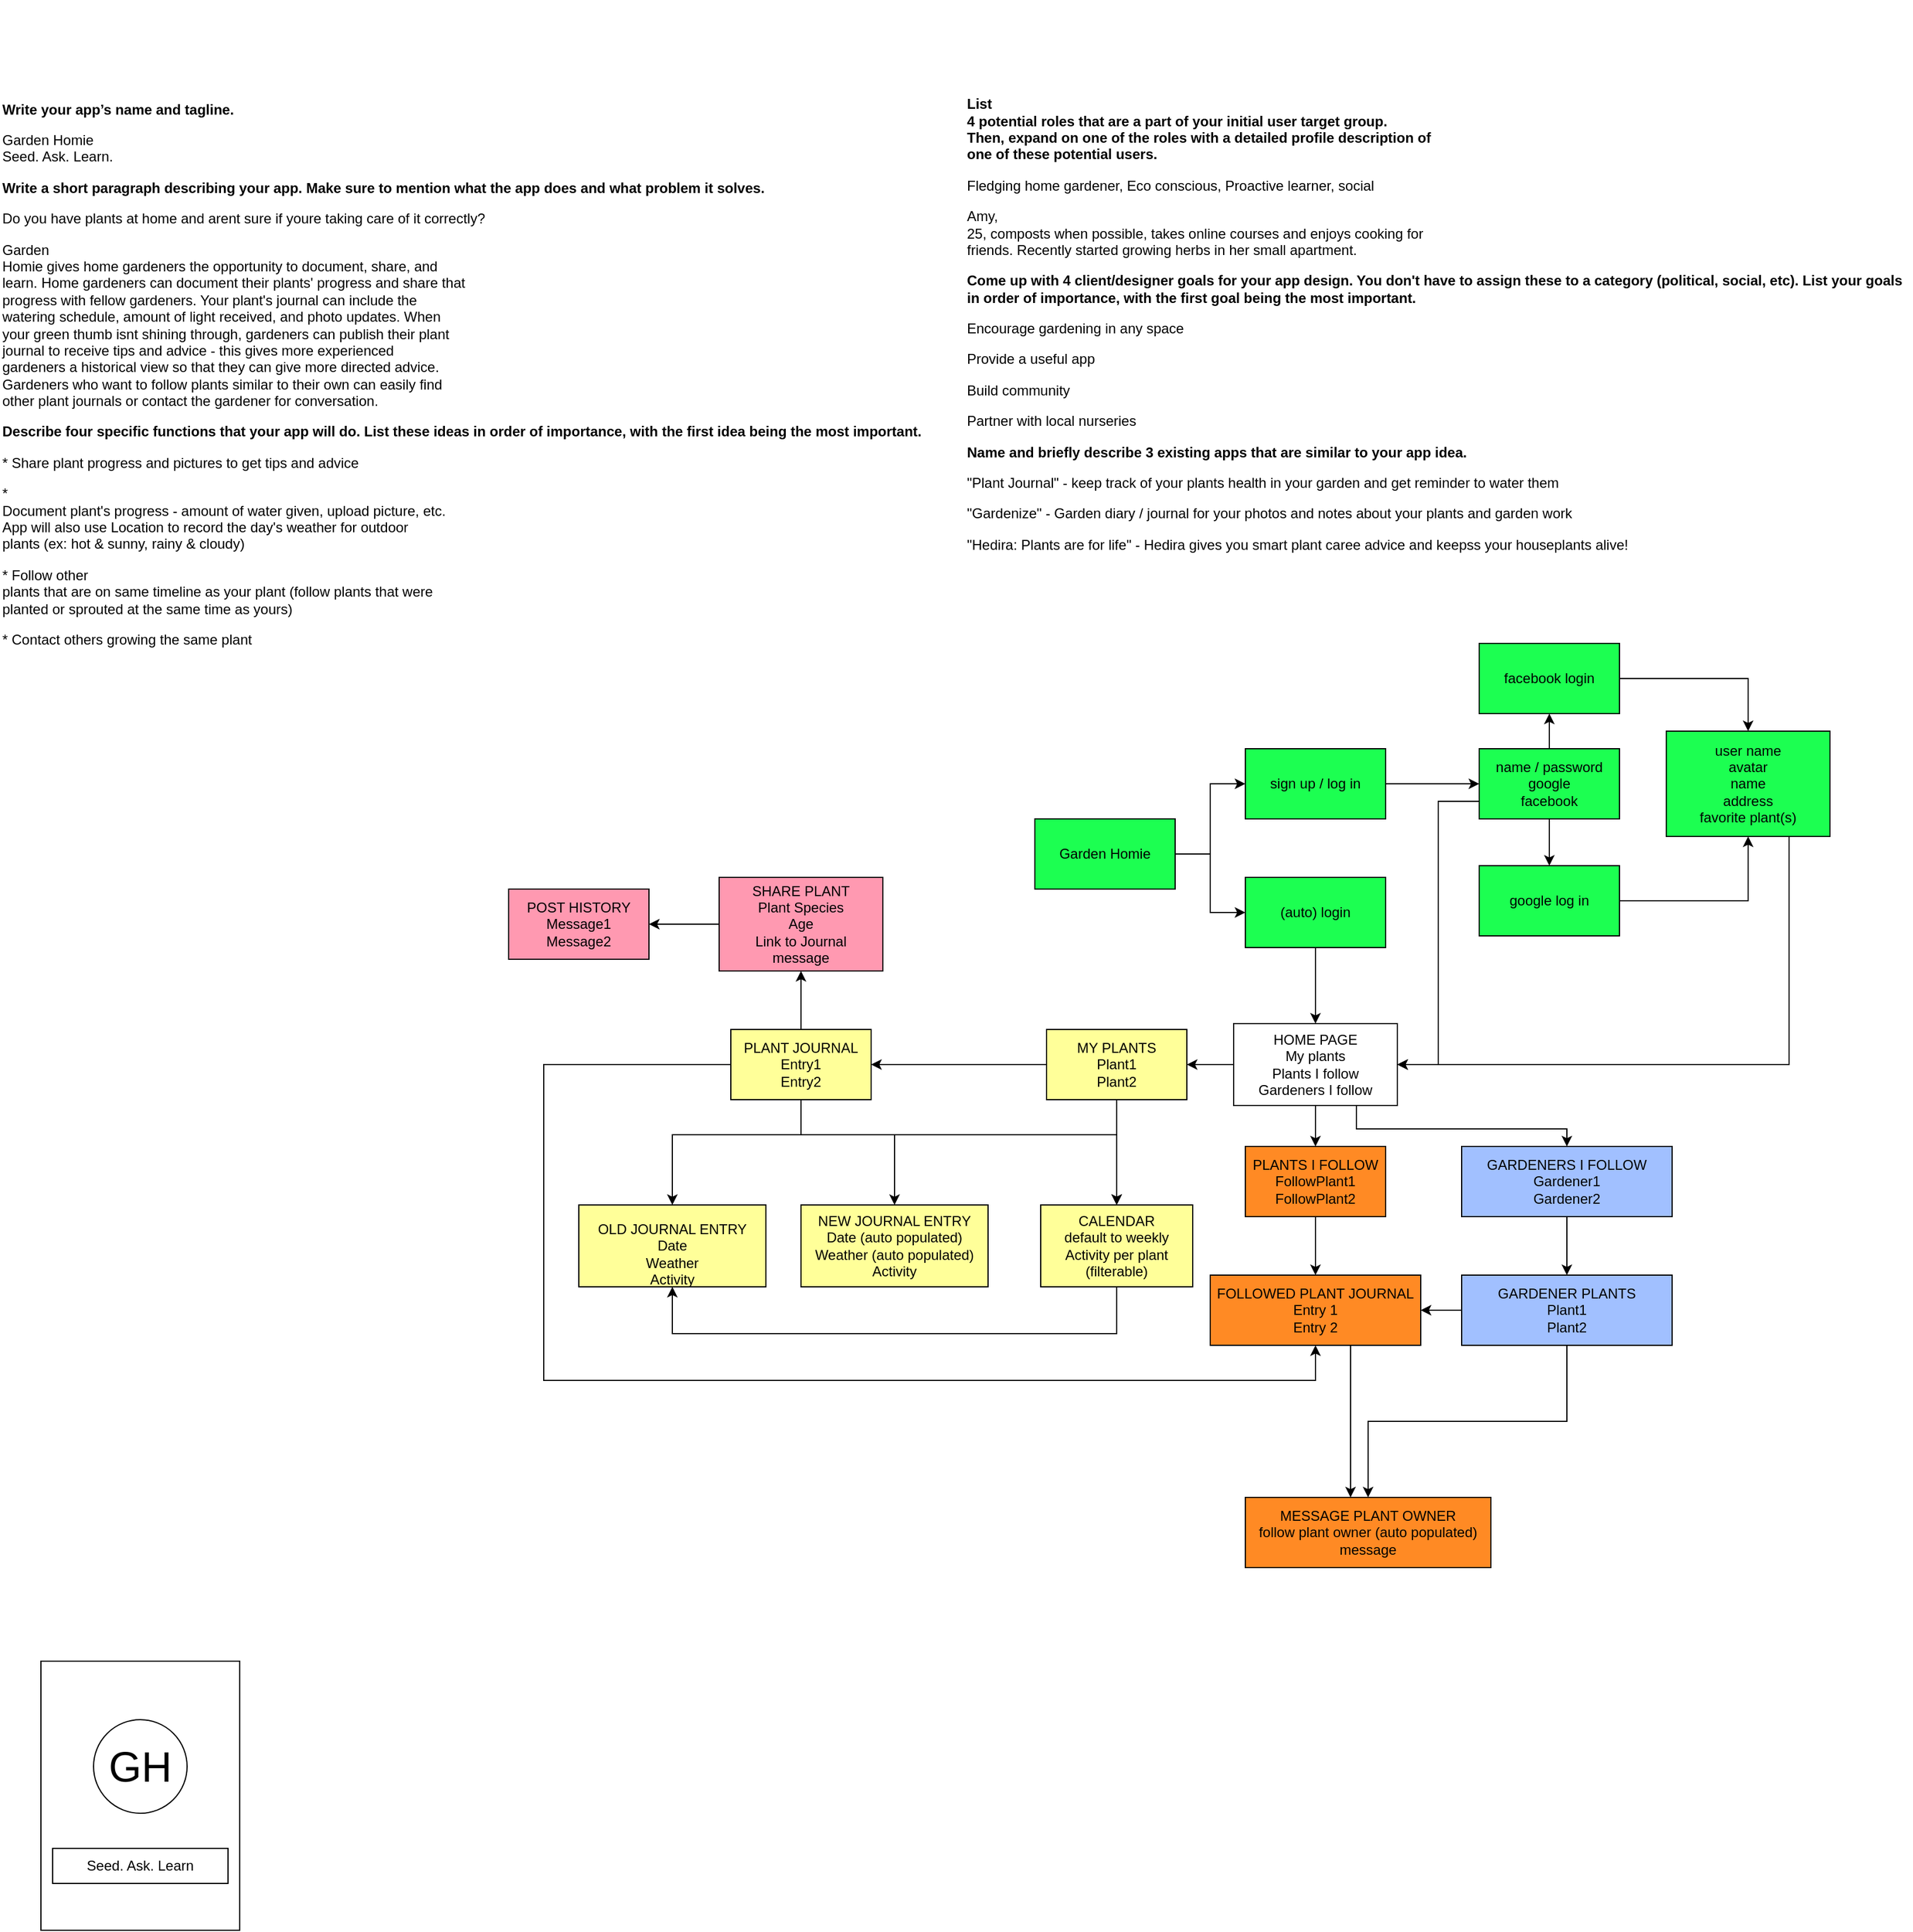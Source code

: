 <mxfile version="14.9.2" type="github">
  <diagram id="CQyOexqPq6gr7FJSv8FF" name="Page-1">
    <mxGraphModel dx="2444" dy="1930" grid="1" gridSize="10" guides="1" tooltips="1" connect="1" arrows="1" fold="1" page="1" pageScale="1" pageWidth="850" pageHeight="1100" math="0" shadow="0">
      <root>
        <mxCell id="0" />
        <mxCell id="1" parent="0" />
        <mxCell id="KITL4lFhzF9J-F4XIXAp-3" value="" style="rounded=0;whiteSpace=wrap;html=1;" vertex="1" parent="1">
          <mxGeometry x="-790" y="840" width="170" height="230" as="geometry" />
        </mxCell>
        <mxCell id="XGdDNyjExfLadk1-2Jc7-36" value="" style="edgeStyle=orthogonalEdgeStyle;rounded=0;orthogonalLoop=1;jettySize=auto;html=1;" parent="1" source="XGdDNyjExfLadk1-2Jc7-1" target="XGdDNyjExfLadk1-2Jc7-34" edge="1">
          <mxGeometry relative="1" as="geometry" />
        </mxCell>
        <mxCell id="XGdDNyjExfLadk1-2Jc7-1" value="(auto) login" style="rounded=0;whiteSpace=wrap;html=1;fillColor=#1CFF51;" parent="1" vertex="1">
          <mxGeometry x="240" y="170" width="120" height="60" as="geometry" />
        </mxCell>
        <mxCell id="XGdDNyjExfLadk1-2Jc7-8" value="" style="edgeStyle=orthogonalEdgeStyle;rounded=0;orthogonalLoop=1;jettySize=auto;html=1;" parent="1" source="XGdDNyjExfLadk1-2Jc7-2" target="XGdDNyjExfLadk1-2Jc7-3" edge="1">
          <mxGeometry relative="1" as="geometry" />
        </mxCell>
        <mxCell id="XGdDNyjExfLadk1-2Jc7-2" value="sign up / log in" style="rounded=0;whiteSpace=wrap;html=1;fillColor=#1CFF51;" parent="1" vertex="1">
          <mxGeometry x="240" y="60" width="120" height="60" as="geometry" />
        </mxCell>
        <mxCell id="XGdDNyjExfLadk1-2Jc7-9" value="" style="edgeStyle=orthogonalEdgeStyle;rounded=0;orthogonalLoop=1;jettySize=auto;html=1;" parent="1" source="XGdDNyjExfLadk1-2Jc7-3" target="XGdDNyjExfLadk1-2Jc7-5" edge="1">
          <mxGeometry relative="1" as="geometry" />
        </mxCell>
        <mxCell id="XGdDNyjExfLadk1-2Jc7-10" value="" style="edgeStyle=orthogonalEdgeStyle;rounded=0;orthogonalLoop=1;jettySize=auto;html=1;" parent="1" source="XGdDNyjExfLadk1-2Jc7-3" target="XGdDNyjExfLadk1-2Jc7-4" edge="1">
          <mxGeometry relative="1" as="geometry" />
        </mxCell>
        <mxCell id="XGdDNyjExfLadk1-2Jc7-37" style="edgeStyle=orthogonalEdgeStyle;rounded=0;orthogonalLoop=1;jettySize=auto;html=1;exitX=0;exitY=0.75;exitDx=0;exitDy=0;entryX=1;entryY=0.5;entryDx=0;entryDy=0;" parent="1" source="XGdDNyjExfLadk1-2Jc7-3" target="XGdDNyjExfLadk1-2Jc7-34" edge="1">
          <mxGeometry relative="1" as="geometry" />
        </mxCell>
        <mxCell id="XGdDNyjExfLadk1-2Jc7-3" value="&lt;div&gt;name / password &lt;br&gt;&lt;/div&gt;&lt;div&gt;google&lt;/div&gt;&lt;div&gt;facebook&lt;br&gt;&lt;/div&gt;" style="rounded=0;whiteSpace=wrap;html=1;fillColor=#1CFF51;" parent="1" vertex="1">
          <mxGeometry x="440" y="60" width="120" height="60" as="geometry" />
        </mxCell>
        <mxCell id="XGdDNyjExfLadk1-2Jc7-16" style="edgeStyle=orthogonalEdgeStyle;rounded=0;orthogonalLoop=1;jettySize=auto;html=1;exitX=1;exitY=0.5;exitDx=0;exitDy=0;entryX=0.5;entryY=1;entryDx=0;entryDy=0;" parent="1" source="XGdDNyjExfLadk1-2Jc7-4" target="XGdDNyjExfLadk1-2Jc7-6" edge="1">
          <mxGeometry relative="1" as="geometry" />
        </mxCell>
        <mxCell id="XGdDNyjExfLadk1-2Jc7-4" value="google log in" style="rounded=0;whiteSpace=wrap;html=1;fillColor=#1CFF51;" parent="1" vertex="1">
          <mxGeometry x="440" y="160" width="120" height="60" as="geometry" />
        </mxCell>
        <mxCell id="XGdDNyjExfLadk1-2Jc7-14" style="edgeStyle=orthogonalEdgeStyle;rounded=0;orthogonalLoop=1;jettySize=auto;html=1;exitX=1;exitY=0.5;exitDx=0;exitDy=0;entryX=0.5;entryY=0;entryDx=0;entryDy=0;" parent="1" source="XGdDNyjExfLadk1-2Jc7-5" target="XGdDNyjExfLadk1-2Jc7-6" edge="1">
          <mxGeometry relative="1" as="geometry" />
        </mxCell>
        <mxCell id="XGdDNyjExfLadk1-2Jc7-5" value="facebook login" style="rounded=0;whiteSpace=wrap;html=1;fillColor=#1CFF51;" parent="1" vertex="1">
          <mxGeometry x="440" y="-30" width="120" height="60" as="geometry" />
        </mxCell>
        <mxCell id="XGdDNyjExfLadk1-2Jc7-39" style="edgeStyle=orthogonalEdgeStyle;rounded=0;orthogonalLoop=1;jettySize=auto;html=1;exitX=0.75;exitY=1;exitDx=0;exitDy=0;entryX=1;entryY=0.5;entryDx=0;entryDy=0;" parent="1" source="XGdDNyjExfLadk1-2Jc7-6" target="XGdDNyjExfLadk1-2Jc7-34" edge="1">
          <mxGeometry relative="1" as="geometry" />
        </mxCell>
        <mxCell id="XGdDNyjExfLadk1-2Jc7-6" value="&lt;div&gt;user name&lt;/div&gt;&lt;div&gt;avatar&lt;br&gt;&lt;/div&gt;&lt;div&gt;name&lt;/div&gt;&lt;div&gt;address&lt;/div&gt;&lt;div&gt;favorite plant(s)&lt;/div&gt;" style="rounded=0;whiteSpace=wrap;html=1;fillColor=#1CFF51;" parent="1" vertex="1">
          <mxGeometry x="600" y="45" width="140" height="90" as="geometry" />
        </mxCell>
        <mxCell id="XGdDNyjExfLadk1-2Jc7-12" value="" style="edgeStyle=orthogonalEdgeStyle;rounded=0;orthogonalLoop=1;jettySize=auto;html=1;" parent="1" source="XGdDNyjExfLadk1-2Jc7-11" target="XGdDNyjExfLadk1-2Jc7-1" edge="1">
          <mxGeometry relative="1" as="geometry" />
        </mxCell>
        <mxCell id="XGdDNyjExfLadk1-2Jc7-13" style="edgeStyle=orthogonalEdgeStyle;rounded=0;orthogonalLoop=1;jettySize=auto;html=1;exitX=1;exitY=0.5;exitDx=0;exitDy=0;entryX=0;entryY=0.5;entryDx=0;entryDy=0;" parent="1" source="XGdDNyjExfLadk1-2Jc7-11" target="XGdDNyjExfLadk1-2Jc7-2" edge="1">
          <mxGeometry relative="1" as="geometry" />
        </mxCell>
        <mxCell id="XGdDNyjExfLadk1-2Jc7-11" value="Garden Homie" style="rounded=0;whiteSpace=wrap;html=1;fillColor=#1CFF51;" parent="1" vertex="1">
          <mxGeometry x="60" y="120" width="120" height="60" as="geometry" />
        </mxCell>
        <mxCell id="XGdDNyjExfLadk1-2Jc7-25" value="" style="edgeStyle=orthogonalEdgeStyle;rounded=0;orthogonalLoop=1;jettySize=auto;html=1;" parent="1" source="XGdDNyjExfLadk1-2Jc7-17" target="XGdDNyjExfLadk1-2Jc7-24" edge="1">
          <mxGeometry relative="1" as="geometry" />
        </mxCell>
        <mxCell id="XGdDNyjExfLadk1-2Jc7-32" style="edgeStyle=orthogonalEdgeStyle;rounded=0;orthogonalLoop=1;jettySize=auto;html=1;exitX=0.5;exitY=1;exitDx=0;exitDy=0;entryX=0.5;entryY=0;entryDx=0;entryDy=0;" parent="1" source="XGdDNyjExfLadk1-2Jc7-17" target="XGdDNyjExfLadk1-2Jc7-30" edge="1">
          <mxGeometry relative="1" as="geometry" />
        </mxCell>
        <mxCell id="XGdDNyjExfLadk1-2Jc7-17" value="&lt;div&gt;MY PLANTS&lt;/div&gt;&lt;div&gt;Plant1&lt;/div&gt;&lt;div&gt;Plant2&lt;br&gt;&lt;/div&gt;" style="rounded=0;whiteSpace=wrap;html=1;fillColor=#FFFF99;" parent="1" vertex="1">
          <mxGeometry x="70" y="300" width="120" height="60" as="geometry" />
        </mxCell>
        <mxCell id="XGdDNyjExfLadk1-2Jc7-27" value="" style="edgeStyle=orthogonalEdgeStyle;rounded=0;orthogonalLoop=1;jettySize=auto;html=1;" parent="1" source="XGdDNyjExfLadk1-2Jc7-24" target="XGdDNyjExfLadk1-2Jc7-26" edge="1">
          <mxGeometry relative="1" as="geometry">
            <Array as="points">
              <mxPoint x="-140" y="390" />
              <mxPoint x="-250" y="390" />
            </Array>
          </mxGeometry>
        </mxCell>
        <mxCell id="XGdDNyjExfLadk1-2Jc7-29" style="edgeStyle=orthogonalEdgeStyle;rounded=0;orthogonalLoop=1;jettySize=auto;html=1;exitX=0.5;exitY=1;exitDx=0;exitDy=0;entryX=0.5;entryY=0;entryDx=0;entryDy=0;" parent="1" source="XGdDNyjExfLadk1-2Jc7-24" target="XGdDNyjExfLadk1-2Jc7-28" edge="1">
          <mxGeometry relative="1" as="geometry">
            <Array as="points">
              <mxPoint x="-140" y="390" />
              <mxPoint x="-60" y="390" />
            </Array>
          </mxGeometry>
        </mxCell>
        <mxCell id="XGdDNyjExfLadk1-2Jc7-31" style="edgeStyle=orthogonalEdgeStyle;rounded=0;orthogonalLoop=1;jettySize=auto;html=1;exitX=0.5;exitY=1;exitDx=0;exitDy=0;" parent="1" source="XGdDNyjExfLadk1-2Jc7-24" target="XGdDNyjExfLadk1-2Jc7-30" edge="1">
          <mxGeometry relative="1" as="geometry">
            <Array as="points">
              <mxPoint x="-140" y="390" />
              <mxPoint x="130" y="390" />
            </Array>
          </mxGeometry>
        </mxCell>
        <mxCell id="XGdDNyjExfLadk1-2Jc7-46" style="edgeStyle=orthogonalEdgeStyle;rounded=0;orthogonalLoop=1;jettySize=auto;html=1;exitX=0;exitY=0.5;exitDx=0;exitDy=0;entryX=0.5;entryY=1;entryDx=0;entryDy=0;" parent="1" source="XGdDNyjExfLadk1-2Jc7-24" target="XGdDNyjExfLadk1-2Jc7-43" edge="1">
          <mxGeometry relative="1" as="geometry">
            <Array as="points">
              <mxPoint x="-360" y="330" />
              <mxPoint x="-360" y="600" />
              <mxPoint x="300" y="600" />
            </Array>
          </mxGeometry>
        </mxCell>
        <mxCell id="XGdDNyjExfLadk1-2Jc7-59" value="" style="edgeStyle=orthogonalEdgeStyle;rounded=0;orthogonalLoop=1;jettySize=auto;html=1;" parent="1" source="XGdDNyjExfLadk1-2Jc7-24" target="XGdDNyjExfLadk1-2Jc7-58" edge="1">
          <mxGeometry relative="1" as="geometry" />
        </mxCell>
        <mxCell id="XGdDNyjExfLadk1-2Jc7-24" value="&lt;div&gt;PLANT JOURNAL&lt;/div&gt;&lt;div&gt;Entry1&lt;/div&gt;&lt;div&gt;Entry2&lt;br&gt;&lt;/div&gt;" style="rounded=0;whiteSpace=wrap;html=1;fillColor=#FFFF99;" parent="1" vertex="1">
          <mxGeometry x="-200" y="300" width="120" height="60" as="geometry" />
        </mxCell>
        <mxCell id="XGdDNyjExfLadk1-2Jc7-26" value="&amp;nbsp;&lt;br&gt;&lt;div&gt;OLD JOURNAL ENTRY&lt;br&gt;&lt;/div&gt;&lt;div&gt;Date&lt;/div&gt;&lt;div&gt;Weather&lt;/div&gt;&lt;div&gt;Activity&lt;br&gt;&lt;/div&gt;" style="rounded=0;whiteSpace=wrap;html=1;fillColor=#FFFF99;" parent="1" vertex="1">
          <mxGeometry x="-330" y="450" width="160" height="70" as="geometry" />
        </mxCell>
        <mxCell id="XGdDNyjExfLadk1-2Jc7-28" value="&lt;div&gt;NEW JOURNAL ENTRY&lt;/div&gt;&lt;div&gt;Date (auto populated)&lt;br&gt;&lt;/div&gt;&lt;div&gt;Weather (auto populated)&lt;/div&gt;&lt;div&gt;Activity&lt;br&gt;&lt;/div&gt;" style="rounded=0;whiteSpace=wrap;html=1;fillColor=#FFFF99;" parent="1" vertex="1">
          <mxGeometry x="-140" y="450" width="160" height="70" as="geometry" />
        </mxCell>
        <mxCell id="XGdDNyjExfLadk1-2Jc7-33" style="edgeStyle=orthogonalEdgeStyle;rounded=0;orthogonalLoop=1;jettySize=auto;html=1;entryX=0.5;entryY=1;entryDx=0;entryDy=0;" parent="1" source="XGdDNyjExfLadk1-2Jc7-30" target="XGdDNyjExfLadk1-2Jc7-26" edge="1">
          <mxGeometry relative="1" as="geometry">
            <Array as="points">
              <mxPoint x="130" y="560" />
              <mxPoint x="-250" y="560" />
            </Array>
          </mxGeometry>
        </mxCell>
        <mxCell id="XGdDNyjExfLadk1-2Jc7-30" value="&lt;div&gt;CALENDAR&lt;/div&gt;&lt;div&gt;default to weekly&lt;br&gt;&lt;/div&gt;&lt;div&gt;Activity per plant (filterable)&lt;br&gt;&lt;/div&gt;" style="rounded=0;whiteSpace=wrap;html=1;fillColor=#FFFF99;" parent="1" vertex="1">
          <mxGeometry x="65" y="450" width="130" height="70" as="geometry" />
        </mxCell>
        <mxCell id="XGdDNyjExfLadk1-2Jc7-40" value="" style="edgeStyle=orthogonalEdgeStyle;rounded=0;orthogonalLoop=1;jettySize=auto;html=1;" parent="1" source="XGdDNyjExfLadk1-2Jc7-34" target="XGdDNyjExfLadk1-2Jc7-17" edge="1">
          <mxGeometry relative="1" as="geometry" />
        </mxCell>
        <mxCell id="XGdDNyjExfLadk1-2Jc7-42" style="edgeStyle=orthogonalEdgeStyle;rounded=0;orthogonalLoop=1;jettySize=auto;html=1;exitX=0.5;exitY=1;exitDx=0;exitDy=0;entryX=0.5;entryY=0;entryDx=0;entryDy=0;" parent="1" source="XGdDNyjExfLadk1-2Jc7-34" target="XGdDNyjExfLadk1-2Jc7-41" edge="1">
          <mxGeometry relative="1" as="geometry" />
        </mxCell>
        <mxCell id="XGdDNyjExfLadk1-2Jc7-52" style="edgeStyle=orthogonalEdgeStyle;rounded=0;orthogonalLoop=1;jettySize=auto;html=1;exitX=0.75;exitY=1;exitDx=0;exitDy=0;" parent="1" source="XGdDNyjExfLadk1-2Jc7-34" target="XGdDNyjExfLadk1-2Jc7-51" edge="1">
          <mxGeometry relative="1" as="geometry">
            <Array as="points">
              <mxPoint x="335" y="385" />
              <mxPoint x="515" y="385" />
            </Array>
          </mxGeometry>
        </mxCell>
        <mxCell id="XGdDNyjExfLadk1-2Jc7-34" value="&lt;div&gt;HOME PAGE&lt;/div&gt;&lt;div&gt;My plants&lt;/div&gt;&lt;div&gt;Plants I follow&lt;/div&gt;&lt;div&gt;Gardeners I follow&lt;br&gt;&lt;/div&gt;" style="rounded=0;whiteSpace=wrap;html=1;fillColor=#FFFFFF;" parent="1" vertex="1">
          <mxGeometry x="230" y="295" width="140" height="70" as="geometry" />
        </mxCell>
        <mxCell id="XGdDNyjExfLadk1-2Jc7-50" style="edgeStyle=orthogonalEdgeStyle;rounded=0;orthogonalLoop=1;jettySize=auto;html=1;exitX=0.5;exitY=1;exitDx=0;exitDy=0;" parent="1" source="XGdDNyjExfLadk1-2Jc7-41" target="XGdDNyjExfLadk1-2Jc7-43" edge="1">
          <mxGeometry relative="1" as="geometry" />
        </mxCell>
        <mxCell id="XGdDNyjExfLadk1-2Jc7-41" value="&lt;div&gt;PLANTS I FOLLOW&lt;/div&gt;&lt;div&gt;FollowPlant1&lt;/div&gt;&lt;div&gt;FollowPlant2&lt;br&gt;&lt;/div&gt;" style="rounded=0;whiteSpace=wrap;html=1;fillColor=#FF8A24;" parent="1" vertex="1">
          <mxGeometry x="240" y="400" width="120" height="60" as="geometry" />
        </mxCell>
        <mxCell id="XGdDNyjExfLadk1-2Jc7-53" style="edgeStyle=orthogonalEdgeStyle;rounded=0;orthogonalLoop=1;jettySize=auto;html=1;exitX=0.75;exitY=1;exitDx=0;exitDy=0;" parent="1" source="XGdDNyjExfLadk1-2Jc7-43" target="XGdDNyjExfLadk1-2Jc7-48" edge="1">
          <mxGeometry relative="1" as="geometry">
            <Array as="points">
              <mxPoint x="330" y="570" />
            </Array>
          </mxGeometry>
        </mxCell>
        <mxCell id="XGdDNyjExfLadk1-2Jc7-43" value="&lt;div&gt;FOLLOWED PLANT JOURNAL&lt;/div&gt;&lt;div&gt;Entry 1&lt;/div&gt;&lt;div&gt;Entry 2&lt;br&gt;&lt;/div&gt;" style="rounded=0;whiteSpace=wrap;html=1;fillColor=#FF8A24;" parent="1" vertex="1">
          <mxGeometry x="210" y="510" width="180" height="60" as="geometry" />
        </mxCell>
        <mxCell id="XGdDNyjExfLadk1-2Jc7-48" value="&lt;div&gt;MESSAGE PLANT OWNER&lt;br&gt;&lt;/div&gt;&lt;div&gt;follow plant owner (auto populated)&lt;br&gt;&lt;/div&gt;&lt;div&gt;message&lt;br&gt;&lt;/div&gt;" style="rounded=0;whiteSpace=wrap;html=1;fillColor=#FF8A24;" parent="1" vertex="1">
          <mxGeometry x="240" y="700" width="210" height="60" as="geometry" />
        </mxCell>
        <mxCell id="XGdDNyjExfLadk1-2Jc7-55" value="" style="edgeStyle=orthogonalEdgeStyle;rounded=0;orthogonalLoop=1;jettySize=auto;html=1;" parent="1" source="XGdDNyjExfLadk1-2Jc7-51" target="XGdDNyjExfLadk1-2Jc7-54" edge="1">
          <mxGeometry relative="1" as="geometry" />
        </mxCell>
        <mxCell id="XGdDNyjExfLadk1-2Jc7-51" value="&lt;div&gt;GARDENERS I FOLLOW&lt;/div&gt;&lt;div&gt;Gardener1&lt;/div&gt;&lt;div&gt;Gardener2&lt;br&gt;&lt;/div&gt;" style="rounded=0;whiteSpace=wrap;html=1;fillColor=#A1C0FF;" parent="1" vertex="1">
          <mxGeometry x="425" y="400" width="180" height="60" as="geometry" />
        </mxCell>
        <mxCell id="XGdDNyjExfLadk1-2Jc7-56" style="edgeStyle=orthogonalEdgeStyle;rounded=0;orthogonalLoop=1;jettySize=auto;html=1;" parent="1" source="XGdDNyjExfLadk1-2Jc7-54" target="XGdDNyjExfLadk1-2Jc7-48" edge="1">
          <mxGeometry relative="1" as="geometry" />
        </mxCell>
        <mxCell id="XGdDNyjExfLadk1-2Jc7-57" value="" style="edgeStyle=orthogonalEdgeStyle;rounded=0;orthogonalLoop=1;jettySize=auto;html=1;" parent="1" source="XGdDNyjExfLadk1-2Jc7-54" target="XGdDNyjExfLadk1-2Jc7-43" edge="1">
          <mxGeometry relative="1" as="geometry" />
        </mxCell>
        <mxCell id="XGdDNyjExfLadk1-2Jc7-54" value="&lt;div&gt;GARDENER PLANTS&lt;/div&gt;&lt;div&gt;Plant1&lt;/div&gt;&lt;div&gt;Plant2&lt;br&gt;&lt;/div&gt;" style="rounded=0;whiteSpace=wrap;html=1;fillColor=#A1C0FF;" parent="1" vertex="1">
          <mxGeometry x="425" y="510" width="180" height="60" as="geometry" />
        </mxCell>
        <mxCell id="XGdDNyjExfLadk1-2Jc7-61" value="" style="edgeStyle=orthogonalEdgeStyle;rounded=0;orthogonalLoop=1;jettySize=auto;html=1;" parent="1" source="XGdDNyjExfLadk1-2Jc7-58" target="XGdDNyjExfLadk1-2Jc7-60" edge="1">
          <mxGeometry relative="1" as="geometry" />
        </mxCell>
        <mxCell id="XGdDNyjExfLadk1-2Jc7-58" value="&lt;div&gt;SHARE PLANT&lt;/div&gt;&lt;div&gt;Plant Species&lt;/div&gt;&lt;div&gt;Age&lt;/div&gt;&lt;div&gt;Link to Journal&lt;br&gt;&lt;/div&gt;&lt;div&gt;message&lt;br&gt;&lt;/div&gt;" style="rounded=0;whiteSpace=wrap;html=1;fillColor=#FF99B1;" parent="1" vertex="1">
          <mxGeometry x="-210" y="170" width="140" height="80" as="geometry" />
        </mxCell>
        <mxCell id="XGdDNyjExfLadk1-2Jc7-60" value="&lt;div&gt;POST HISTORY&lt;/div&gt;&lt;div&gt;Message1&lt;/div&gt;&lt;div&gt;Message2&lt;br&gt;&lt;/div&gt;" style="rounded=0;whiteSpace=wrap;html=1;fillColor=#FF99B1;" parent="1" vertex="1">
          <mxGeometry x="-390" y="180" width="120" height="60" as="geometry" />
        </mxCell>
        <mxCell id="XGdDNyjExfLadk1-2Jc7-62" value="&lt;div class=&quot;prompt caption-text color-secondary-text&quot; align=&quot;left&quot;&gt;&lt;div id=&quot;&quot; class=&quot;rc-CML styled show-soft-breaks&quot; dir=&quot;auto&quot;&gt;&lt;div&gt;&lt;p&gt;&lt;b&gt;Write your app’s name and tagline.&lt;/b&gt;&lt;/p&gt;&lt;/div&gt;&lt;/div&gt;&lt;/div&gt;&lt;div class=&quot;body-1-text scrollable&quot; align=&quot;left&quot;&gt;&lt;span class=&quot;rc-PlainTextView&quot;&gt;&lt;p class=&quot;body-1-text&quot; style=&quot;overflow-wrap: break-word&quot;&gt;Garden Homie&lt;br&gt;Seed. Ask. Learn.&lt;/p&gt;&lt;/span&gt;&lt;div class=&quot;prompt caption-text color-secondary-text&quot;&gt;&lt;div id=&quot;&quot; class=&quot;rc-CML styled show-soft-breaks&quot; dir=&quot;auto&quot;&gt;&lt;div&gt;&lt;p&gt;&lt;b&gt;Write a short paragraph describing your app. Make sure to mention what the app does and what problem it solves.&lt;/b&gt;&lt;/p&gt;&lt;/div&gt;&lt;/div&gt;&lt;/div&gt;&lt;div class=&quot;body-1-text scrollable&quot;&gt;&lt;div&gt;&lt;span&gt;&lt;p&gt;Do you have plants at home and arent sure if youre taking care of it correctly? &lt;/p&gt;&lt;p&gt;Garden&lt;br&gt; Homie gives home gardeners the opportunity to document, share, and &lt;br&gt;learn. Home gardeners can document their plants&#39; progress and share that&lt;br&gt; progress with fellow gardeners. Your plant&#39;s journal can include the &lt;br&gt;watering schedule, amount of light received, and photo updates. When &lt;br&gt;your green thumb isnt shining through, gardeners can publish their plant&lt;br&gt; journal to receive tips and advice - this gives more experienced &lt;br&gt;gardeners a historical view so that they can give more directed advice. &lt;br&gt;Gardeners who want to follow plants similar to their own can easily find&lt;br&gt; other plant journals or contact the gardener for conversation. &lt;br&gt;&lt;/p&gt;&lt;/span&gt;&lt;div class=&quot;prompt caption-text color-secondary-text&quot;&gt;&lt;div id=&quot;&quot; class=&quot;rc-CML styled show-soft-breaks&quot; dir=&quot;auto&quot;&gt;&lt;div&gt;&lt;p&gt;&lt;b&gt;Describe four specific functions that your app will do. List these ideas in order of importance, with the first idea being the most important. &lt;/b&gt;&lt;/p&gt;&lt;/div&gt;&lt;/div&gt;&lt;/div&gt;&lt;div class=&quot;body-1-text scrollable&quot;&gt;&lt;div&gt;&lt;span&gt;&lt;p&gt;* Share plant progress and pictures to get tips and advice&lt;/p&gt;&lt;p&gt;*&lt;br&gt; Document plant&#39;s progress - amount of water given, upload picture, etc.&lt;br&gt; App will also use Location to record the day&#39;s weather for outdoor &lt;br&gt;plants (ex: hot &amp;amp; sunny, rainy &amp;amp; cloudy)&lt;/p&gt;&lt;p&gt;* Follow other &lt;br&gt;plants that are on same timeline as your plant (follow plants that were &lt;br&gt;planted or sprouted at the same time as yours)&lt;/p&gt;&lt;p&gt;* Contact others growing the same plant&lt;/p&gt;&lt;/span&gt;&lt;span&gt;&lt;/span&gt;&lt;/div&gt;&lt;/div&gt;&lt;span&gt;&lt;/span&gt;&lt;/div&gt;&lt;/div&gt;&lt;span class=&quot;rc-PlainTextView&quot;&gt;&lt;/span&gt;&lt;/div&gt;" style="text;html=1;strokeColor=none;fillColor=none;align=left;verticalAlign=middle;whiteSpace=wrap;rounded=0;" parent="1" vertex="1">
          <mxGeometry x="-825" y="-580" width="800" height="640" as="geometry" />
        </mxCell>
        <mxCell id="XGdDNyjExfLadk1-2Jc7-63" value="&lt;div&gt;&lt;br&gt;&lt;/div&gt;&lt;div&gt;&lt;div class=&quot;prompt caption-text color-secondary-text&quot;&gt;&lt;div id=&quot;&quot; class=&quot;rc-CML styled show-soft-breaks&quot; dir=&quot;auto&quot;&gt;&lt;div&gt;&lt;p&gt;&lt;b&gt;List&lt;br/&gt; 4 potential roles that are a part of your initial user target group. &lt;br/&gt;Then, expand on one of the roles with a detailed profile description of &lt;br/&gt;one of these potential users. &lt;/b&gt;&lt;/p&gt;&lt;/div&gt;&lt;/div&gt;&lt;/div&gt;&lt;div class=&quot;body-1-text scrollable&quot;&gt;&lt;div&gt;&lt;span&gt;&lt;p&gt;Fledging home gardener, Eco conscious, Proactive learner, social&lt;/p&gt;&lt;p&gt;Amy,&lt;br&gt; 25, composts when possible, takes online courses and enjoys cooking for&lt;br&gt; friends. Recently started growing herbs in her small apartment.&lt;/p&gt;&lt;/span&gt;&lt;/div&gt;&lt;/div&gt;&lt;/div&gt;&lt;div class=&quot;prompt caption-text color-secondary-text&quot; align=&quot;left&quot;&gt;&lt;div id=&quot;&quot; class=&quot;rc-CML styled show-soft-breaks&quot; dir=&quot;auto&quot;&gt;&lt;div&gt;&lt;p&gt;&lt;b&gt;Come up with 4 client/designer goals for your app design. You don&#39;t have to assign these to a category (political, social, etc). List your goals in order of importance, with the first goal being the most important. &lt;/b&gt;&lt;/p&gt;&lt;/div&gt;&lt;/div&gt;&lt;/div&gt;&lt;div class=&quot;body-1-text scrollable&quot; align=&quot;left&quot;&gt;&lt;div&gt;&lt;span&gt;&lt;p&gt;Encourage gardening in any space&lt;/p&gt;&lt;p&gt;Provide a useful app&lt;/p&gt;&lt;p&gt;Build community&lt;/p&gt;&lt;p&gt;Partner with local nurseries&lt;/p&gt;&lt;/span&gt;&lt;div class=&quot;prompt caption-text color-secondary-text&quot;&gt;&lt;div id=&quot;&quot; class=&quot;rc-CML styled show-soft-breaks&quot; dir=&quot;auto&quot;&gt;&lt;div&gt;&lt;p&gt;&lt;b&gt;Name and briefly describe 3 existing apps that are similar to your app idea.&lt;/b&gt;&lt;/p&gt;&lt;/div&gt;&lt;/div&gt;&lt;/div&gt;&lt;div class=&quot;body-1-text scrollable&quot;&gt;&lt;div&gt;&lt;span&gt;&lt;p&gt;&quot;Plant Journal&quot; - keep track of your plants health in your garden and get reminder to water them&lt;/p&gt;&lt;p&gt;&quot;Gardenize&quot; - Garden diary / journal for your photos and notes about your plants and garden work &lt;/p&gt;&lt;p&gt;&quot;Hedira: Plants are for life&quot; - Hedira gives you smart plant caree advice and keepss your houseplants alive! &lt;/p&gt;&lt;/span&gt;&lt;/div&gt;&lt;/div&gt;&lt;span&gt;&lt;/span&gt;&lt;/div&gt;&lt;/div&gt;" style="text;html=1;strokeColor=none;fillColor=none;align=left;verticalAlign=middle;whiteSpace=wrap;rounded=0;" parent="1" vertex="1">
          <mxGeometry y="-500" width="810" height="380" as="geometry" />
        </mxCell>
        <mxCell id="KITL4lFhzF9J-F4XIXAp-2" value="&lt;font style=&quot;font-size: 36px&quot;&gt;GH&lt;/font&gt;" style="ellipse;whiteSpace=wrap;html=1;aspect=fixed;" vertex="1" parent="1">
          <mxGeometry x="-745" y="890" width="80" height="80" as="geometry" />
        </mxCell>
        <mxCell id="KITL4lFhzF9J-F4XIXAp-4" value="Seed. Ask. Learn" style="rounded=0;whiteSpace=wrap;html=1;" vertex="1" parent="1">
          <mxGeometry x="-780" y="1000" width="150" height="30" as="geometry" />
        </mxCell>
      </root>
    </mxGraphModel>
  </diagram>
</mxfile>
